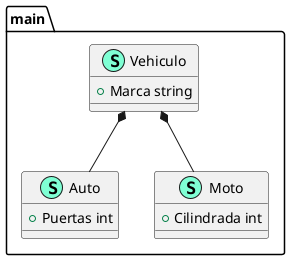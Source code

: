 @startuml
namespace main {
    class Auto << (S,Aquamarine) >> {
        + Puertas int

    }
    class Moto << (S,Aquamarine) >> {
        + Cilindrada int

    }
    class Vehiculo << (S,Aquamarine) >> {
        + Marca string

    }
}
"main.Vehiculo" *-- "main.Auto"
"main.Vehiculo" *-- "main.Moto"


@enduml
